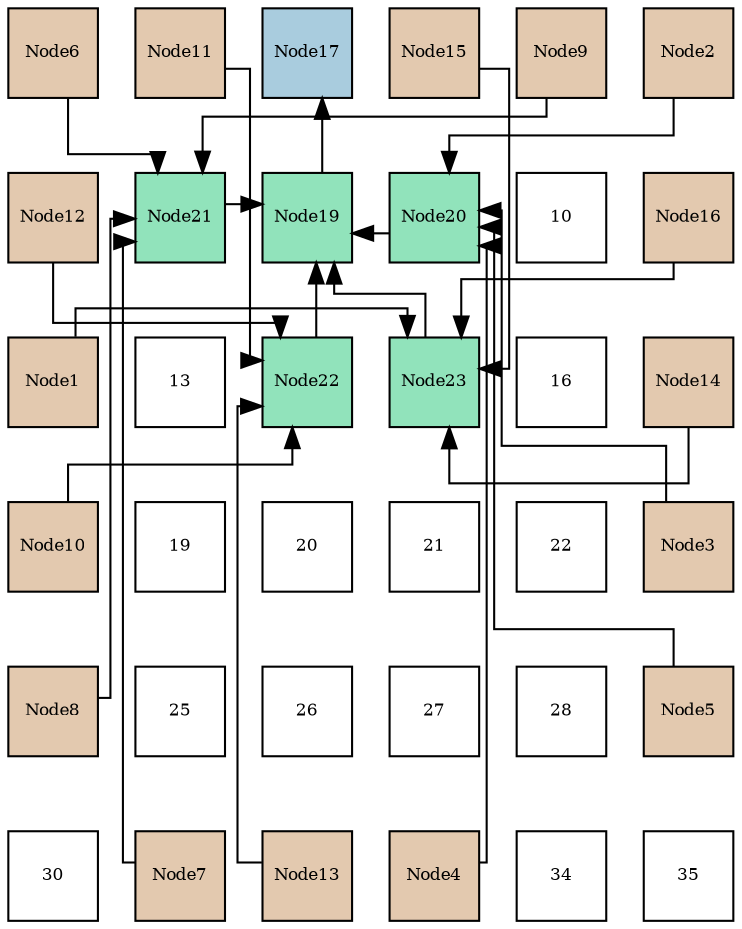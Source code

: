 digraph layout{
 rankdir=TB;
 splines=ortho;
 node [style=filled shape=square fixedsize=true width=0.6];
0[label="Node6", fontsize=8, fillcolor="#e3c9af"];
1[label="Node11", fontsize=8, fillcolor="#e3c9af"];
2[label="Node17", fontsize=8, fillcolor="#a9ccde"];
3[label="Node15", fontsize=8, fillcolor="#e3c9af"];
4[label="Node9", fontsize=8, fillcolor="#e3c9af"];
5[label="Node2", fontsize=8, fillcolor="#e3c9af"];
6[label="Node12", fontsize=8, fillcolor="#e3c9af"];
7[label="Node21", fontsize=8, fillcolor="#91e3bb"];
8[label="Node19", fontsize=8, fillcolor="#91e3bb"];
9[label="Node20", fontsize=8, fillcolor="#91e3bb"];
10[label="10", fontsize=8, fillcolor="#ffffff"];
11[label="Node16", fontsize=8, fillcolor="#e3c9af"];
12[label="Node1", fontsize=8, fillcolor="#e3c9af"];
13[label="13", fontsize=8, fillcolor="#ffffff"];
14[label="Node22", fontsize=8, fillcolor="#91e3bb"];
15[label="Node23", fontsize=8, fillcolor="#91e3bb"];
16[label="16", fontsize=8, fillcolor="#ffffff"];
17[label="Node14", fontsize=8, fillcolor="#e3c9af"];
18[label="Node10", fontsize=8, fillcolor="#e3c9af"];
19[label="19", fontsize=8, fillcolor="#ffffff"];
20[label="20", fontsize=8, fillcolor="#ffffff"];
21[label="21", fontsize=8, fillcolor="#ffffff"];
22[label="22", fontsize=8, fillcolor="#ffffff"];
23[label="Node3", fontsize=8, fillcolor="#e3c9af"];
24[label="Node8", fontsize=8, fillcolor="#e3c9af"];
25[label="25", fontsize=8, fillcolor="#ffffff"];
26[label="26", fontsize=8, fillcolor="#ffffff"];
27[label="27", fontsize=8, fillcolor="#ffffff"];
28[label="28", fontsize=8, fillcolor="#ffffff"];
29[label="Node5", fontsize=8, fillcolor="#e3c9af"];
30[label="30", fontsize=8, fillcolor="#ffffff"];
31[label="Node7", fontsize=8, fillcolor="#e3c9af"];
32[label="Node13", fontsize=8, fillcolor="#e3c9af"];
33[label="Node4", fontsize=8, fillcolor="#e3c9af"];
34[label="34", fontsize=8, fillcolor="#ffffff"];
35[label="35", fontsize=8, fillcolor="#ffffff"];
edge [constraint=false, style=vis];8 -> 2;
9 -> 8;
7 -> 8;
14 -> 8;
15 -> 8;
5 -> 9;
23 -> 9;
33 -> 9;
29 -> 9;
0 -> 7;
31 -> 7;
24 -> 7;
4 -> 7;
18 -> 14;
1 -> 14;
6 -> 14;
32 -> 14;
12 -> 15;
17 -> 15;
3 -> 15;
11 -> 15;
edge [constraint=true, style=invis];
0 -> 6 -> 12 -> 18 -> 24 -> 30;
1 -> 7 -> 13 -> 19 -> 25 -> 31;
2 -> 8 -> 14 -> 20 -> 26 -> 32;
3 -> 9 -> 15 -> 21 -> 27 -> 33;
4 -> 10 -> 16 -> 22 -> 28 -> 34;
5 -> 11 -> 17 -> 23 -> 29 -> 35;
rank = same {0 -> 1 -> 2 -> 3 -> 4 -> 5};
rank = same {6 -> 7 -> 8 -> 9 -> 10 -> 11};
rank = same {12 -> 13 -> 14 -> 15 -> 16 -> 17};
rank = same {18 -> 19 -> 20 -> 21 -> 22 -> 23};
rank = same {24 -> 25 -> 26 -> 27 -> 28 -> 29};
rank = same {30 -> 31 -> 32 -> 33 -> 34 -> 35};
}